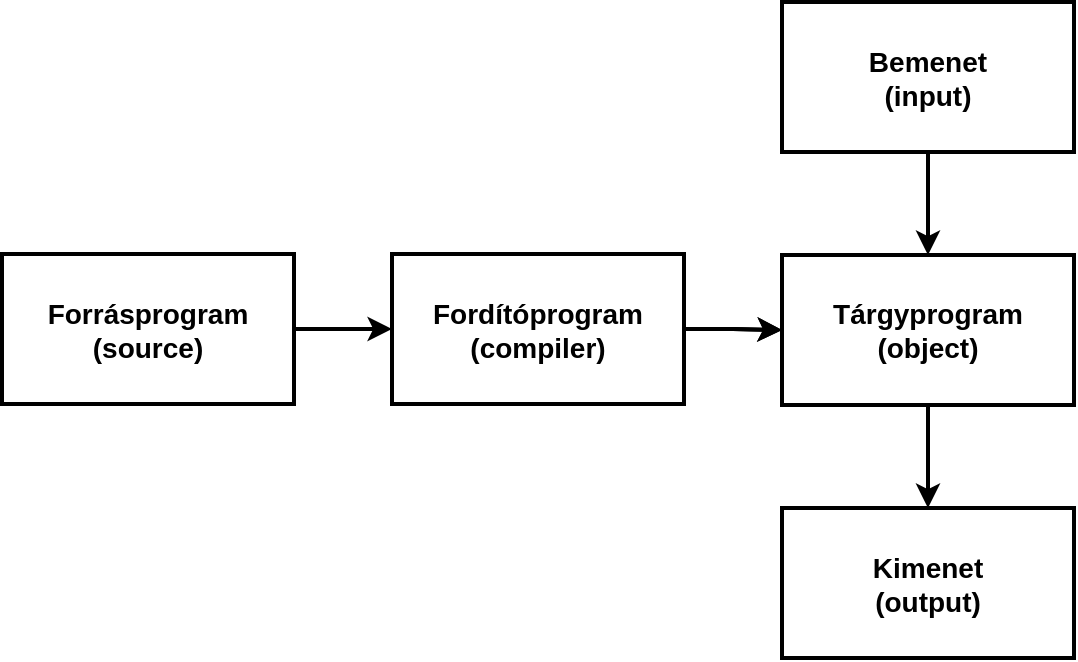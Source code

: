 <mxfile version="12.1.7" type="device" pages="4"><diagram id="bxScPtoAYUiTvVZdWlig" name="Compilation"><mxGraphModel dx="1422" dy="832" grid="1" gridSize="10" guides="1" tooltips="1" connect="1" arrows="1" fold="1" page="1" pageScale="1" pageWidth="850" pageHeight="1100" math="0" shadow="0"><root><mxCell id="0"/><mxCell id="1" parent="0"/><mxCell id="T0rudi5pbLnB71if_nPw-1" value="Forrásprogram&lt;br style=&quot;font-size: 14px;&quot;&gt;(source)" style="rounded=0;whiteSpace=wrap;html=1;fontSize=14;fontStyle=1;strokeWidth=2;" vertex="1" parent="1"><mxGeometry x="20" y="145" width="146" height="75" as="geometry"/></mxCell><mxCell id="T0rudi5pbLnB71if_nPw-12" value="" style="edgeStyle=orthogonalEdgeStyle;rounded=0;orthogonalLoop=1;jettySize=auto;html=1;fontSize=14;strokeWidth=2;" edge="1" parent="1" source="T0rudi5pbLnB71if_nPw-2" target="T0rudi5pbLnB71if_nPw-3"><mxGeometry relative="1" as="geometry"/></mxCell><mxCell id="T0rudi5pbLnB71if_nPw-2" value="Fordítóprogram&lt;br style=&quot;font-size: 14px&quot;&gt;(compiler)" style="rounded=0;whiteSpace=wrap;html=1;fontSize=14;fontStyle=1;strokeWidth=2;" vertex="1" parent="1"><mxGeometry x="215" y="145" width="146" height="75" as="geometry"/></mxCell><mxCell id="T0rudi5pbLnB71if_nPw-6" style="edgeStyle=orthogonalEdgeStyle;rounded=0;orthogonalLoop=1;jettySize=auto;html=1;exitX=1;exitY=0.5;exitDx=0;exitDy=0;entryX=0;entryY=0.5;entryDx=0;entryDy=0;fontSize=14;strokeWidth=2;" edge="1" parent="1" source="T0rudi5pbLnB71if_nPw-1" target="T0rudi5pbLnB71if_nPw-2"><mxGeometry relative="1" as="geometry"/></mxCell><mxCell id="T0rudi5pbLnB71if_nPw-3" value="Tárgyprogram&lt;br style=&quot;font-size: 14px&quot;&gt;(object)" style="rounded=0;whiteSpace=wrap;html=1;fontSize=14;fontStyle=1;strokeWidth=2;" vertex="1" parent="1"><mxGeometry x="410" y="145.5" width="146" height="75" as="geometry"/></mxCell><mxCell id="T0rudi5pbLnB71if_nPw-7" style="edgeStyle=orthogonalEdgeStyle;rounded=0;orthogonalLoop=1;jettySize=auto;html=1;exitX=1;exitY=0.5;exitDx=0;exitDy=0;entryX=0;entryY=0.5;entryDx=0;entryDy=0;fontSize=14;strokeWidth=2;" edge="1" parent="1" source="T0rudi5pbLnB71if_nPw-2" target="T0rudi5pbLnB71if_nPw-3"><mxGeometry relative="1" as="geometry"/></mxCell><mxCell id="T0rudi5pbLnB71if_nPw-8" style="edgeStyle=orthogonalEdgeStyle;rounded=0;orthogonalLoop=1;jettySize=auto;html=1;exitX=0.5;exitY=1;exitDx=0;exitDy=0;entryX=0.5;entryY=0;entryDx=0;entryDy=0;fontSize=14;strokeWidth=2;" edge="1" parent="1" source="T0rudi5pbLnB71if_nPw-4" target="T0rudi5pbLnB71if_nPw-3"><mxGeometry relative="1" as="geometry"/></mxCell><mxCell id="T0rudi5pbLnB71if_nPw-4" value="Bemenet&lt;br style=&quot;font-size: 14px&quot;&gt;(input)" style="rounded=0;whiteSpace=wrap;html=1;fontSize=14;fontStyle=1;strokeWidth=2;" vertex="1" parent="1"><mxGeometry x="410" y="19" width="146" height="75" as="geometry"/></mxCell><mxCell id="T0rudi5pbLnB71if_nPw-5" value="Kimenet&lt;br style=&quot;font-size: 14px&quot;&gt;(output)" style="rounded=0;whiteSpace=wrap;html=1;fontSize=14;fontStyle=1;strokeWidth=2;" vertex="1" parent="1"><mxGeometry x="410" y="272" width="146" height="75" as="geometry"/></mxCell><mxCell id="T0rudi5pbLnB71if_nPw-9" style="edgeStyle=orthogonalEdgeStyle;rounded=0;orthogonalLoop=1;jettySize=auto;html=1;exitX=0.5;exitY=1;exitDx=0;exitDy=0;entryX=0.5;entryY=0;entryDx=0;entryDy=0;fontSize=14;strokeWidth=2;" edge="1" parent="1" source="T0rudi5pbLnB71if_nPw-3" target="T0rudi5pbLnB71if_nPw-5"><mxGeometry relative="1" as="geometry"/></mxCell></root></mxGraphModel></diagram><diagram name="Interpretation" id="jSK_04s_a2U2W20qMuzc"><mxGraphModel dx="1422" dy="832" grid="1" gridSize="10" guides="1" tooltips="1" connect="1" arrows="1" fold="1" page="1" pageScale="1" pageWidth="850" pageHeight="1100" math="0" shadow="0"><root><mxCell id="wD4mmtXTAjYcc94o2fM6-0"/><mxCell id="wD4mmtXTAjYcc94o2fM6-1" parent="wD4mmtXTAjYcc94o2fM6-0"/><mxCell id="wD4mmtXTAjYcc94o2fM6-2" value="Forrásprogram&lt;br style=&quot;font-size: 14px;&quot;&gt;(source)" style="rounded=0;whiteSpace=wrap;html=1;fontSize=14;fontStyle=1;strokeWidth=2;" vertex="1" parent="wD4mmtXTAjYcc94o2fM6-1"><mxGeometry x="20" y="145" width="146" height="75" as="geometry"/></mxCell><mxCell id="wD4mmtXTAjYcc94o2fM6-5" style="edgeStyle=orthogonalEdgeStyle;rounded=0;orthogonalLoop=1;jettySize=auto;html=1;exitX=1;exitY=0.5;exitDx=0;exitDy=0;fontSize=14;strokeWidth=2;entryX=0;entryY=0.5;entryDx=0;entryDy=0;" edge="1" parent="wD4mmtXTAjYcc94o2fM6-1" source="wD4mmtXTAjYcc94o2fM6-2" target="wD4mmtXTAjYcc94o2fM6-6"><mxGeometry relative="1" as="geometry"><mxPoint x="320" y="183" as="targetPoint"/></mxGeometry></mxCell><mxCell id="wD4mmtXTAjYcc94o2fM6-6" value="Értelmező&lt;br style=&quot;font-size: 14px&quot;&gt;(interperter)" style="rounded=0;whiteSpace=wrap;html=1;fontSize=14;fontStyle=1;strokeWidth=2;" vertex="1" parent="wD4mmtXTAjYcc94o2fM6-1"><mxGeometry x="410" y="145.5" width="146" height="75" as="geometry"/></mxCell><mxCell id="wD4mmtXTAjYcc94o2fM6-8" style="edgeStyle=orthogonalEdgeStyle;rounded=0;orthogonalLoop=1;jettySize=auto;html=1;exitX=0.5;exitY=1;exitDx=0;exitDy=0;entryX=0.5;entryY=0;entryDx=0;entryDy=0;fontSize=14;strokeWidth=2;" edge="1" parent="wD4mmtXTAjYcc94o2fM6-1" source="wD4mmtXTAjYcc94o2fM6-9" target="wD4mmtXTAjYcc94o2fM6-6"><mxGeometry relative="1" as="geometry"/></mxCell><mxCell id="wD4mmtXTAjYcc94o2fM6-9" value="Bemenet&lt;br style=&quot;font-size: 14px&quot;&gt;(input)" style="rounded=0;whiteSpace=wrap;html=1;fontSize=14;fontStyle=1;strokeWidth=2;" vertex="1" parent="wD4mmtXTAjYcc94o2fM6-1"><mxGeometry x="410" y="19" width="146" height="75" as="geometry"/></mxCell><mxCell id="wD4mmtXTAjYcc94o2fM6-10" value="Kimenet&lt;br style=&quot;font-size: 14px&quot;&gt;(output)" style="rounded=0;whiteSpace=wrap;html=1;fontSize=14;fontStyle=1;strokeWidth=2;" vertex="1" parent="wD4mmtXTAjYcc94o2fM6-1"><mxGeometry x="410" y="272" width="146" height="75" as="geometry"/></mxCell><mxCell id="wD4mmtXTAjYcc94o2fM6-11" style="edgeStyle=orthogonalEdgeStyle;rounded=0;orthogonalLoop=1;jettySize=auto;html=1;exitX=0.5;exitY=1;exitDx=0;exitDy=0;entryX=0.5;entryY=0;entryDx=0;entryDy=0;fontSize=14;strokeWidth=2;" edge="1" parent="wD4mmtXTAjYcc94o2fM6-1" source="wD4mmtXTAjYcc94o2fM6-6" target="wD4mmtXTAjYcc94o2fM6-10"><mxGeometry relative="1" as="geometry"/></mxCell></root></mxGraphModel></diagram><diagram name="CompilationWIthInterpretation" id="KhAY-CfU5GlchIg-BRXp"><mxGraphModel dx="1422" dy="832" grid="1" gridSize="10" guides="1" tooltips="1" connect="1" arrows="1" fold="1" page="1" pageScale="1" pageWidth="850" pageHeight="1100" math="0" shadow="0"><root><mxCell id="Rw7IWmLalIRNtpcFSY55-0"/><mxCell id="Rw7IWmLalIRNtpcFSY55-1" parent="Rw7IWmLalIRNtpcFSY55-0"/><mxCell id="Rw7IWmLalIRNtpcFSY55-2" value="Forrásprogram&lt;br style=&quot;font-size: 14px;&quot;&gt;(source)" style="rounded=0;whiteSpace=wrap;html=1;fontSize=14;fontStyle=1;strokeWidth=2;" vertex="1" parent="Rw7IWmLalIRNtpcFSY55-1"><mxGeometry x="20" y="145" width="146" height="75" as="geometry"/></mxCell><mxCell id="Rw7IWmLalIRNtpcFSY55-4" value="Fordítóprogram&lt;br style=&quot;font-size: 14px&quot;&gt;(compiler)" style="rounded=0;whiteSpace=wrap;html=1;fontSize=14;fontStyle=1;strokeWidth=2;" vertex="1" parent="Rw7IWmLalIRNtpcFSY55-1"><mxGeometry x="200" y="145" width="146" height="75" as="geometry"/></mxCell><mxCell id="Rw7IWmLalIRNtpcFSY55-5" style="edgeStyle=orthogonalEdgeStyle;rounded=0;orthogonalLoop=1;jettySize=auto;html=1;exitX=1;exitY=0.5;exitDx=0;exitDy=0;entryX=0;entryY=0.5;entryDx=0;entryDy=0;fontSize=14;strokeWidth=2;" edge="1" parent="Rw7IWmLalIRNtpcFSY55-1" source="Rw7IWmLalIRNtpcFSY55-2" target="Rw7IWmLalIRNtpcFSY55-4"><mxGeometry relative="1" as="geometry"/></mxCell><mxCell id="Rw7IWmLalIRNtpcFSY55-6" value="Virtuális gép" style="rounded=0;whiteSpace=wrap;html=1;fontSize=14;fontStyle=1;strokeWidth=2;" vertex="1" parent="Rw7IWmLalIRNtpcFSY55-1"><mxGeometry x="560" y="145" width="146" height="75" as="geometry"/></mxCell><mxCell id="Rw7IWmLalIRNtpcFSY55-7" style="edgeStyle=orthogonalEdgeStyle;rounded=0;orthogonalLoop=1;jettySize=auto;html=1;exitX=1;exitY=0.5;exitDx=0;exitDy=0;entryX=0;entryY=0.5;entryDx=0;entryDy=0;fontSize=14;strokeWidth=2;" edge="1" parent="Rw7IWmLalIRNtpcFSY55-1" source="Rw7IWmLalIRNtpcFSY55-4" target="Rw7IWmLalIRNtpcFSY55-12"><mxGeometry relative="1" as="geometry"/></mxCell><mxCell id="Rw7IWmLalIRNtpcFSY55-8" style="edgeStyle=orthogonalEdgeStyle;rounded=0;orthogonalLoop=1;jettySize=auto;html=1;exitX=0.5;exitY=1;exitDx=0;exitDy=0;entryX=0.5;entryY=0;entryDx=0;entryDy=0;fontSize=14;strokeWidth=2;" edge="1" parent="Rw7IWmLalIRNtpcFSY55-1" source="Rw7IWmLalIRNtpcFSY55-9" target="Rw7IWmLalIRNtpcFSY55-6"><mxGeometry relative="1" as="geometry"/></mxCell><mxCell id="Rw7IWmLalIRNtpcFSY55-9" value="Bemenet&lt;br style=&quot;font-size: 14px&quot;&gt;(input)" style="rounded=0;whiteSpace=wrap;html=1;fontSize=14;fontStyle=1;strokeWidth=2;" vertex="1" parent="Rw7IWmLalIRNtpcFSY55-1"><mxGeometry x="560" y="18.5" width="146" height="75" as="geometry"/></mxCell><mxCell id="Rw7IWmLalIRNtpcFSY55-10" value="Kimenet&lt;br style=&quot;font-size: 14px&quot;&gt;(output)" style="rounded=0;whiteSpace=wrap;html=1;fontSize=14;fontStyle=1;strokeWidth=2;" vertex="1" parent="Rw7IWmLalIRNtpcFSY55-1"><mxGeometry x="560" y="271.5" width="146" height="75" as="geometry"/></mxCell><mxCell id="Rw7IWmLalIRNtpcFSY55-11" style="edgeStyle=orthogonalEdgeStyle;rounded=0;orthogonalLoop=1;jettySize=auto;html=1;exitX=0.5;exitY=1;exitDx=0;exitDy=0;entryX=0.5;entryY=0;entryDx=0;entryDy=0;fontSize=14;strokeWidth=2;" edge="1" parent="Rw7IWmLalIRNtpcFSY55-1" source="Rw7IWmLalIRNtpcFSY55-6" target="Rw7IWmLalIRNtpcFSY55-10"><mxGeometry relative="1" as="geometry"/></mxCell><mxCell id="Rw7IWmLalIRNtpcFSY55-13" style="edgeStyle=orthogonalEdgeStyle;rounded=0;orthogonalLoop=1;jettySize=auto;html=1;exitX=1;exitY=0.5;exitDx=0;exitDy=0;entryX=0;entryY=0.5;entryDx=0;entryDy=0;strokeWidth=2;fontSize=14;" edge="1" parent="Rw7IWmLalIRNtpcFSY55-1" source="Rw7IWmLalIRNtpcFSY55-12" target="Rw7IWmLalIRNtpcFSY55-6"><mxGeometry relative="1" as="geometry"/></mxCell><mxCell id="Rw7IWmLalIRNtpcFSY55-12" value="Bájtkód&lt;br style=&quot;font-size: 14px&quot;&gt;(Bytecode)" style="rounded=0;whiteSpace=wrap;html=1;fontSize=14;fontStyle=1;strokeWidth=2;" vertex="1" parent="Rw7IWmLalIRNtpcFSY55-1"><mxGeometry x="380" y="145" width="146" height="75" as="geometry"/></mxCell></root></mxGraphModel></diagram><diagram id="IkJwJ8OmUBzjyt96uIHE" name="ComponentsOfCompiler"><mxGraphModel dx="1422" dy="832" grid="1" gridSize="10" guides="1" tooltips="1" connect="1" arrows="1" fold="1" page="1" pageScale="1" pageWidth="850" pageHeight="1100" math="0" shadow="0"><root><mxCell id="iyot2Qge3NwrSS_nrqIW-0"/><mxCell id="iyot2Qge3NwrSS_nrqIW-1" parent="iyot2Qge3NwrSS_nrqIW-0"/><mxCell id="iyot2Qge3NwrSS_nrqIW-12" style="edgeStyle=orthogonalEdgeStyle;rounded=0;orthogonalLoop=1;jettySize=auto;html=1;exitX=1;exitY=0.5;exitDx=0;exitDy=0;entryX=0;entryY=0.5;entryDx=0;entryDy=0;strokeWidth=2;fontSize=14;fontColor=#000000;" edge="1" parent="iyot2Qge3NwrSS_nrqIW-1" source="iyot2Qge3NwrSS_nrqIW-2" target="iyot2Qge3NwrSS_nrqIW-3"><mxGeometry relative="1" as="geometry"/></mxCell><mxCell id="iyot2Qge3NwrSS_nrqIW-2" value="Forrásprogram" style="rounded=0;whiteSpace=wrap;html=1;strokeWidth=2;fontSize=14;fontStyle=1;fillColor=#E6E6E6;strokeColor=#000000;fontColor=#000000;" vertex="1" parent="iyot2Qge3NwrSS_nrqIW-1"><mxGeometry x="20" y="20" width="120" height="60" as="geometry"/></mxCell><mxCell id="iyot2Qge3NwrSS_nrqIW-16" style="edgeStyle=orthogonalEdgeStyle;rounded=0;orthogonalLoop=1;jettySize=auto;html=1;exitX=0.5;exitY=1;exitDx=0;exitDy=0;entryX=0.5;entryY=0;entryDx=0;entryDy=0;strokeWidth=2;fontSize=14;fontColor=#000000;" edge="1" parent="iyot2Qge3NwrSS_nrqIW-1" source="iyot2Qge3NwrSS_nrqIW-3" target="iyot2Qge3NwrSS_nrqIW-4"><mxGeometry relative="1" as="geometry"/></mxCell><mxCell id="iyot2Qge3NwrSS_nrqIW-3" value="Forrás-kezelő&lt;br&gt;(source handler)" style="rounded=0;whiteSpace=wrap;html=1;strokeWidth=2;fontSize=14;fontStyle=1" vertex="1" parent="iyot2Qge3NwrSS_nrqIW-1"><mxGeometry x="150" y="20" width="260" height="60" as="geometry"/></mxCell><mxCell id="iyot2Qge3NwrSS_nrqIW-17" style="edgeStyle=orthogonalEdgeStyle;rounded=0;orthogonalLoop=1;jettySize=auto;html=1;exitX=0.5;exitY=1;exitDx=0;exitDy=0;entryX=0.5;entryY=0;entryDx=0;entryDy=0;strokeWidth=2;fontSize=14;fontColor=#000000;" edge="1" parent="iyot2Qge3NwrSS_nrqIW-1" source="iyot2Qge3NwrSS_nrqIW-4" target="iyot2Qge3NwrSS_nrqIW-5"><mxGeometry relative="1" as="geometry"/></mxCell><mxCell id="iyot2Qge3NwrSS_nrqIW-4" value="Lexikális elemező&lt;br&gt;(scanner)" style="rounded=0;whiteSpace=wrap;html=1;strokeWidth=2;fontSize=14;fontStyle=1" vertex="1" parent="iyot2Qge3NwrSS_nrqIW-1"><mxGeometry x="150" y="90" width="260" height="60" as="geometry"/></mxCell><mxCell id="iyot2Qge3NwrSS_nrqIW-18" style="edgeStyle=orthogonalEdgeStyle;rounded=0;orthogonalLoop=1;jettySize=auto;html=1;exitX=0.5;exitY=1;exitDx=0;exitDy=0;entryX=0.5;entryY=0;entryDx=0;entryDy=0;strokeWidth=2;fontSize=14;fontColor=#000000;" edge="1" parent="iyot2Qge3NwrSS_nrqIW-1" source="iyot2Qge3NwrSS_nrqIW-5" target="iyot2Qge3NwrSS_nrqIW-6"><mxGeometry relative="1" as="geometry"/></mxCell><mxCell id="iyot2Qge3NwrSS_nrqIW-5" value="Szintaktikus elemező&lt;br&gt;(parser)" style="rounded=0;whiteSpace=wrap;html=1;strokeWidth=2;fontSize=14;fontStyle=1" vertex="1" parent="iyot2Qge3NwrSS_nrqIW-1"><mxGeometry x="150" y="160" width="260" height="60" as="geometry"/></mxCell><mxCell id="iyot2Qge3NwrSS_nrqIW-19" style="edgeStyle=orthogonalEdgeStyle;rounded=0;orthogonalLoop=1;jettySize=auto;html=1;exitX=0.5;exitY=1;exitDx=0;exitDy=0;entryX=0.5;entryY=0;entryDx=0;entryDy=0;strokeWidth=2;fontSize=14;fontColor=#000000;" edge="1" parent="iyot2Qge3NwrSS_nrqIW-1" source="iyot2Qge3NwrSS_nrqIW-6" target="iyot2Qge3NwrSS_nrqIW-7"><mxGeometry relative="1" as="geometry"/></mxCell><mxCell id="iyot2Qge3NwrSS_nrqIW-6" value="Szemantikus elemező&lt;br&gt;(semantic analizer)" style="rounded=0;whiteSpace=wrap;html=1;strokeWidth=2;fontSize=14;fontStyle=1" vertex="1" parent="iyot2Qge3NwrSS_nrqIW-1"><mxGeometry x="150" y="230" width="260" height="60" as="geometry"/></mxCell><mxCell id="iyot2Qge3NwrSS_nrqIW-20" style="edgeStyle=orthogonalEdgeStyle;rounded=0;orthogonalLoop=1;jettySize=auto;html=1;exitX=0.5;exitY=1;exitDx=0;exitDy=0;entryX=0.5;entryY=0;entryDx=0;entryDy=0;strokeWidth=2;fontSize=14;fontColor=#000000;" edge="1" parent="iyot2Qge3NwrSS_nrqIW-1" source="iyot2Qge3NwrSS_nrqIW-7" target="iyot2Qge3NwrSS_nrqIW-8"><mxGeometry relative="1" as="geometry"/></mxCell><mxCell id="iyot2Qge3NwrSS_nrqIW-7" value="Belső reprezentáció" style="rounded=0;whiteSpace=wrap;html=1;strokeWidth=2;fontSize=14;fontStyle=1;fillColor=#E6E6E6;" vertex="1" parent="iyot2Qge3NwrSS_nrqIW-1"><mxGeometry x="150" y="300" width="260" height="60" as="geometry"/></mxCell><mxCell id="iyot2Qge3NwrSS_nrqIW-21" style="edgeStyle=orthogonalEdgeStyle;rounded=0;orthogonalLoop=1;jettySize=auto;html=1;exitX=0.5;exitY=1;exitDx=0;exitDy=0;entryX=0.5;entryY=0;entryDx=0;entryDy=0;strokeWidth=2;fontSize=14;fontColor=#000000;" edge="1" parent="iyot2Qge3NwrSS_nrqIW-1" source="iyot2Qge3NwrSS_nrqIW-8" target="iyot2Qge3NwrSS_nrqIW-9"><mxGeometry relative="1" as="geometry"/></mxCell><mxCell id="iyot2Qge3NwrSS_nrqIW-8" value="Kódgenerátor&lt;br&gt;(code generator)" style="rounded=0;whiteSpace=wrap;html=1;strokeWidth=2;fontSize=14;fontStyle=1" vertex="1" parent="iyot2Qge3NwrSS_nrqIW-1"><mxGeometry x="150" y="370" width="260" height="60" as="geometry"/></mxCell><mxCell id="iyot2Qge3NwrSS_nrqIW-23" style="edgeStyle=orthogonalEdgeStyle;rounded=0;orthogonalLoop=1;jettySize=auto;html=1;exitX=0.5;exitY=1;exitDx=0;exitDy=0;entryX=0.5;entryY=0;entryDx=0;entryDy=0;strokeWidth=2;fontSize=14;fontColor=#000000;" edge="1" parent="iyot2Qge3NwrSS_nrqIW-1" source="iyot2Qge3NwrSS_nrqIW-9" target="iyot2Qge3NwrSS_nrqIW-10"><mxGeometry relative="1" as="geometry"/></mxCell><mxCell id="iyot2Qge3NwrSS_nrqIW-9" value="Optimalizáló&lt;br&gt;(optimizer)" style="rounded=0;whiteSpace=wrap;html=1;strokeWidth=2;fontSize=14;fontStyle=1" vertex="1" parent="iyot2Qge3NwrSS_nrqIW-1"><mxGeometry x="150" y="440" width="260" height="60" as="geometry"/></mxCell><mxCell id="iyot2Qge3NwrSS_nrqIW-13" style="edgeStyle=orthogonalEdgeStyle;rounded=0;orthogonalLoop=1;jettySize=auto;html=1;exitX=1;exitY=0.5;exitDx=0;exitDy=0;entryX=0;entryY=0.5;entryDx=0;entryDy=0;strokeWidth=2;fontSize=14;fontColor=#000000;" edge="1" parent="iyot2Qge3NwrSS_nrqIW-1" source="iyot2Qge3NwrSS_nrqIW-10" target="iyot2Qge3NwrSS_nrqIW-11"><mxGeometry relative="1" as="geometry"/></mxCell><mxCell id="iyot2Qge3NwrSS_nrqIW-10" value="Kód-kezelő&lt;br&gt;(code handler)" style="rounded=0;whiteSpace=wrap;html=1;strokeWidth=2;fontSize=14;fontStyle=1" vertex="1" parent="iyot2Qge3NwrSS_nrqIW-1"><mxGeometry x="150" y="510" width="260" height="60" as="geometry"/></mxCell><mxCell id="iyot2Qge3NwrSS_nrqIW-11" value="Tárgyprogram" style="rounded=0;whiteSpace=wrap;html=1;strokeWidth=2;fontSize=14;fontStyle=1;fillColor=#E6E6E6;strokeColor=#000000;fontColor=#000000;" vertex="1" parent="iyot2Qge3NwrSS_nrqIW-1"><mxGeometry x="420" y="510" width="120" height="60" as="geometry"/></mxCell></root></mxGraphModel></diagram></mxfile>